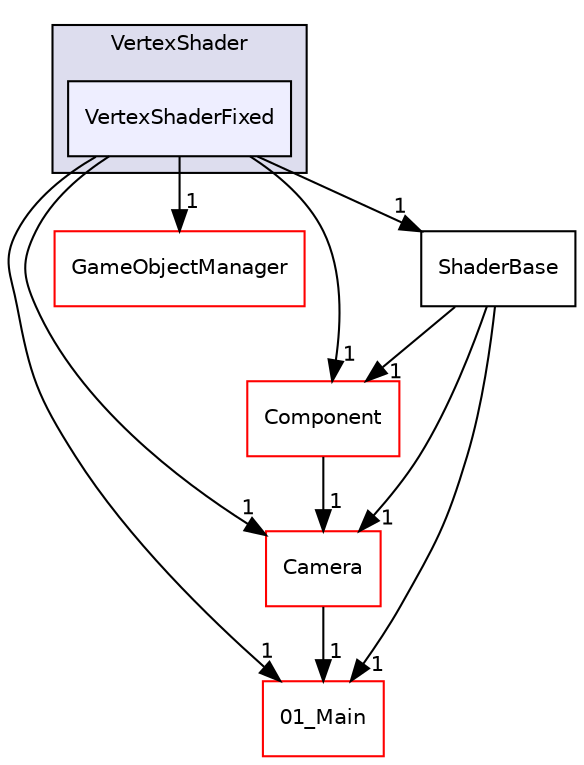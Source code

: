 digraph "C:/HAL/PG関係/03_作成プログラム/03_HAL授業/就職作品/Project/source/04_Tool/ComponentManager/DrawManager/Shader/VertexShader/VertexShaderFixed" {
  compound=true
  node [ fontsize="10", fontname="Helvetica"];
  edge [ labelfontsize="10", labelfontname="Helvetica"];
  subgraph clusterdir_c49ffbce48f44855f15ef7b40eba3772 {
    graph [ bgcolor="#ddddee", pencolor="black", label="VertexShader" fontname="Helvetica", fontsize="10", URL="dir_c49ffbce48f44855f15ef7b40eba3772.html"]
  dir_020e1e1e8334190fcaeb2649e0ab0729 [shape=box, label="VertexShaderFixed", style="filled", fillcolor="#eeeeff", pencolor="black", URL="dir_020e1e1e8334190fcaeb2649e0ab0729.html"];
  }
  dir_ad554173507a3b7232f716ccd8a5e193 [shape=box label="Camera" fillcolor="white" style="filled" color="red" URL="dir_ad554173507a3b7232f716ccd8a5e193.html"];
  dir_b2ee2f4b37d8460d9f5246ffd8c74e11 [shape=box label="01_Main" fillcolor="white" style="filled" color="red" URL="dir_b2ee2f4b37d8460d9f5246ffd8c74e11.html"];
  dir_47e9fe4c8c03270baae14bbc27b686bd [shape=box label="GameObjectManager" fillcolor="white" style="filled" color="red" URL="dir_47e9fe4c8c03270baae14bbc27b686bd.html"];
  dir_9bdf09a476fe7fa6e3a0e14af6a4b1af [shape=box label="Component" fillcolor="white" style="filled" color="red" URL="dir_9bdf09a476fe7fa6e3a0e14af6a4b1af.html"];
  dir_721ba19900464750e3ce1dfff7e6a607 [shape=box label="ShaderBase" URL="dir_721ba19900464750e3ce1dfff7e6a607.html"];
  dir_ad554173507a3b7232f716ccd8a5e193->dir_b2ee2f4b37d8460d9f5246ffd8c74e11 [headlabel="1", labeldistance=1.5 headhref="dir_000112_000001.html"];
  dir_020e1e1e8334190fcaeb2649e0ab0729->dir_ad554173507a3b7232f716ccd8a5e193 [headlabel="1", labeldistance=1.5 headhref="dir_000126_000112.html"];
  dir_020e1e1e8334190fcaeb2649e0ab0729->dir_b2ee2f4b37d8460d9f5246ffd8c74e11 [headlabel="1", labeldistance=1.5 headhref="dir_000126_000001.html"];
  dir_020e1e1e8334190fcaeb2649e0ab0729->dir_47e9fe4c8c03270baae14bbc27b686bd [headlabel="1", labeldistance=1.5 headhref="dir_000126_000131.html"];
  dir_020e1e1e8334190fcaeb2649e0ab0729->dir_9bdf09a476fe7fa6e3a0e14af6a4b1af [headlabel="1", labeldistance=1.5 headhref="dir_000126_000081.html"];
  dir_020e1e1e8334190fcaeb2649e0ab0729->dir_721ba19900464750e3ce1dfff7e6a607 [headlabel="1", labeldistance=1.5 headhref="dir_000126_000123.html"];
  dir_9bdf09a476fe7fa6e3a0e14af6a4b1af->dir_ad554173507a3b7232f716ccd8a5e193 [headlabel="1", labeldistance=1.5 headhref="dir_000081_000112.html"];
  dir_721ba19900464750e3ce1dfff7e6a607->dir_ad554173507a3b7232f716ccd8a5e193 [headlabel="1", labeldistance=1.5 headhref="dir_000123_000112.html"];
  dir_721ba19900464750e3ce1dfff7e6a607->dir_b2ee2f4b37d8460d9f5246ffd8c74e11 [headlabel="1", labeldistance=1.5 headhref="dir_000123_000001.html"];
  dir_721ba19900464750e3ce1dfff7e6a607->dir_9bdf09a476fe7fa6e3a0e14af6a4b1af [headlabel="1", labeldistance=1.5 headhref="dir_000123_000081.html"];
}

